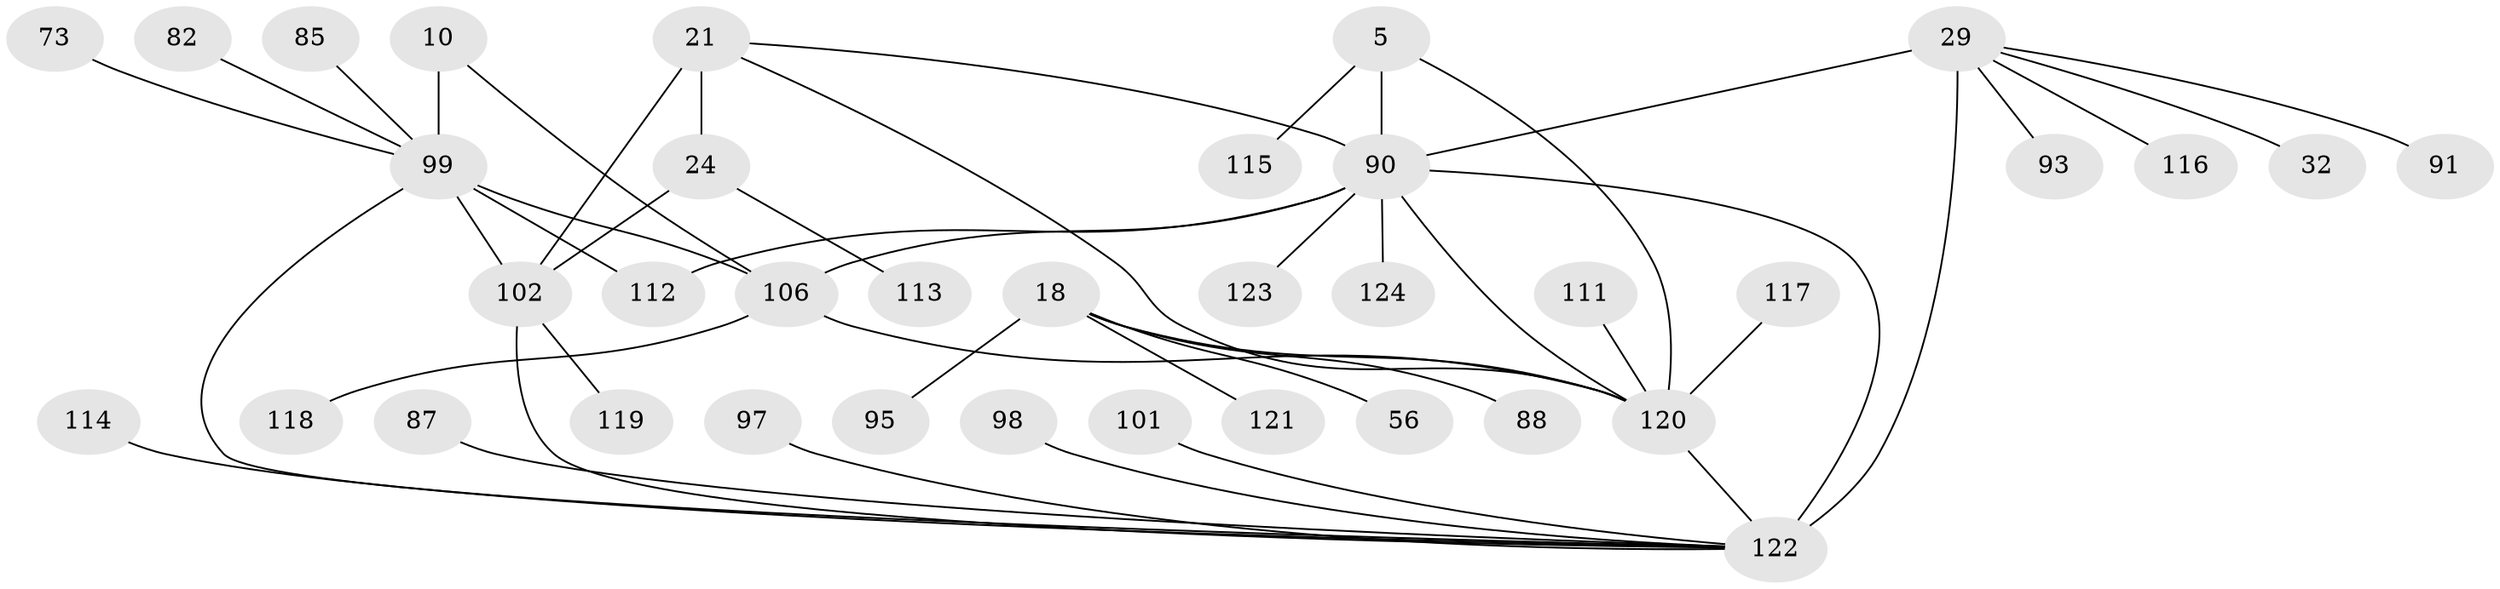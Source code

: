 // original degree distribution, {8: 0.04032258064516129, 6: 0.056451612903225805, 9: 0.03225806451612903, 11: 0.024193548387096774, 10: 0.04838709677419355, 14: 0.008064516129032258, 5: 0.03225806451612903, 7: 0.008064516129032258, 1: 0.5887096774193549, 2: 0.10483870967741936, 4: 0.03225806451612903, 3: 0.024193548387096774}
// Generated by graph-tools (version 1.1) at 2025/58/03/04/25 21:58:29]
// undirected, 37 vertices, 47 edges
graph export_dot {
graph [start="1"]
  node [color=gray90,style=filled];
  5 [super="+2"];
  10 [super="+9"];
  18 [super="+17"];
  21 [super="+19"];
  24 [super="+22"];
  29 [super="+26"];
  32;
  56;
  73;
  82;
  85;
  87;
  88;
  90 [super="+75+72+79"];
  91;
  93;
  95;
  97;
  98;
  99 [super="+33+40+52"];
  101;
  102 [super="+96"];
  106 [super="+103+62+83+81"];
  111;
  112;
  113;
  114;
  115;
  116;
  117;
  118;
  119;
  120 [super="+89+104+107+71+77+78+80+100+108+110"];
  121;
  122 [super="+109+28+30+44+64+65+70+86"];
  123;
  124;
  5 -- 115;
  5 -- 120;
  5 -- 90 [weight=8];
  10 -- 106 [weight=2];
  10 -- 99 [weight=6];
  18 -- 56;
  18 -- 88;
  18 -- 95;
  18 -- 121;
  18 -- 120 [weight=8];
  21 -- 24 [weight=4];
  21 -- 120;
  21 -- 90;
  21 -- 102 [weight=4];
  24 -- 113;
  24 -- 102 [weight=4];
  29 -- 91;
  29 -- 116;
  29 -- 32;
  29 -- 93;
  29 -- 122 [weight=9];
  29 -- 90;
  73 -- 99;
  82 -- 99;
  85 -- 99;
  87 -- 122;
  90 -- 106 [weight=3];
  90 -- 112;
  90 -- 120;
  90 -- 122;
  90 -- 123;
  90 -- 124;
  97 -- 122;
  98 -- 122;
  99 -- 106 [weight=3];
  99 -- 112;
  99 -- 122 [weight=2];
  99 -- 102;
  101 -- 122;
  102 -- 119;
  102 -- 122;
  106 -- 118;
  106 -- 120;
  111 -- 120;
  114 -- 122;
  117 -- 120;
  120 -- 122 [weight=2];
}
